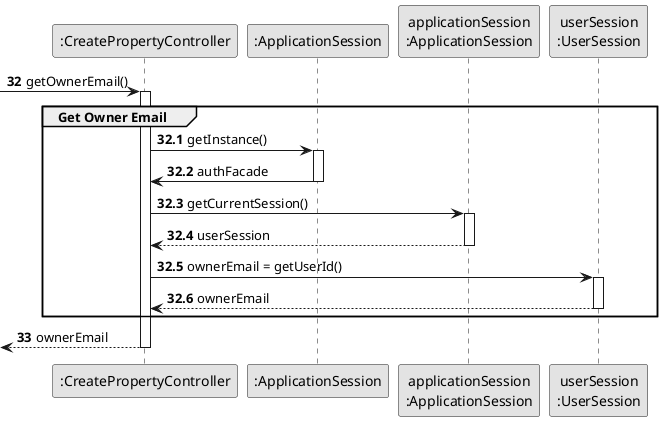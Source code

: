 @startuml
skinparam monochrome true
skinparam packageStyle rectangle
skinparam shadowing false\



participant ":CreatePropertyController" as CTRL
participant ":ApplicationSession" as _APP
participant "applicationSession\n:ApplicationSession" as APP
participant "userSession\n:UserSession" as SESSION

autonumber 32

     -> CTRL : getOwnerEmail()
     activate CTRL

autonumber 32.1

    group Get Owner Email

             CTRL -> _APP: getInstance()
             activate _APP
             _APP -> CTRL: authFacade
             deactivate _APP

             CTRL -> APP: getCurrentSession()
             activate APP

                 APP --> CTRL: userSession
             deactivate APP

             CTRL -> SESSION: ownerEmail = getUserId()
             activate SESSION

                 SESSION --> CTRL: ownerEmail
             deactivate SESSION

             end group

    autonumber 33

    <-- CTRL : ownerEmail
    deactivate CTRL

@enduml